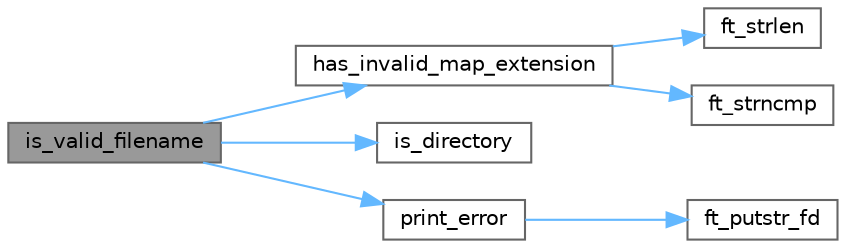 digraph "is_valid_filename"
{
 // INTERACTIVE_SVG=YES
 // LATEX_PDF_SIZE
  bgcolor="transparent";
  edge [fontname=Helvetica,fontsize=10,labelfontname=Helvetica,labelfontsize=10];
  node [fontname=Helvetica,fontsize=10,shape=box,height=0.2,width=0.4];
  rankdir="LR";
  Node1 [label="is_valid_filename",height=0.2,width=0.4,color="gray40", fillcolor="grey60", style="filled", fontcolor="black",tooltip="Checks if the given filename is valid."];
  Node1 -> Node2 [color="steelblue1",style="solid"];
  Node2 [label="has_invalid_map_extension",height=0.2,width=0.4,color="grey40", fillcolor="white", style="filled",URL="$error__handling_8c.html#ae82ab44de3b7db5df0474efb78347c37",tooltip="Checks if the given filename has a valid extension."];
  Node2 -> Node3 [color="steelblue1",style="solid"];
  Node3 [label="ft_strlen",height=0.2,width=0.4,color="grey40", fillcolor="white", style="filled",URL="$ft__strlen_8c.html#a828402378653640f545a4be2e00e92f9",tooltip="Calculates the length of a string."];
  Node2 -> Node4 [color="steelblue1",style="solid"];
  Node4 [label="ft_strncmp",height=0.2,width=0.4,color="grey40", fillcolor="white", style="filled",URL="$ft__strncmp_8c.html#a9d2fe792187aa4ed08e5864fb2c4d6dc",tooltip="Compare the first n bytes of two strings."];
  Node1 -> Node5 [color="steelblue1",style="solid"];
  Node5 [label="is_directory",height=0.2,width=0.4,color="grey40", fillcolor="white", style="filled",URL="$error__handling_8c.html#a708cb4d96afdb85180287f9fe26a9076",tooltip=" "];
  Node1 -> Node6 [color="steelblue1",style="solid"];
  Node6 [label="print_error",height=0.2,width=0.4,color="grey40", fillcolor="white", style="filled",URL="$error__handling_8c.html#a968801b6df4daa98b46851157bfbacab",tooltip="Prints an error message to the standard error output and exits with the function parameter passed err..."];
  Node6 -> Node7 [color="steelblue1",style="solid"];
  Node7 [label="ft_putstr_fd",height=0.2,width=0.4,color="grey40", fillcolor="white", style="filled",URL="$ft__putstring__fd_8c.html#acefce9ac519f8f8b7d3fde33dbafe469",tooltip=" "];
}
